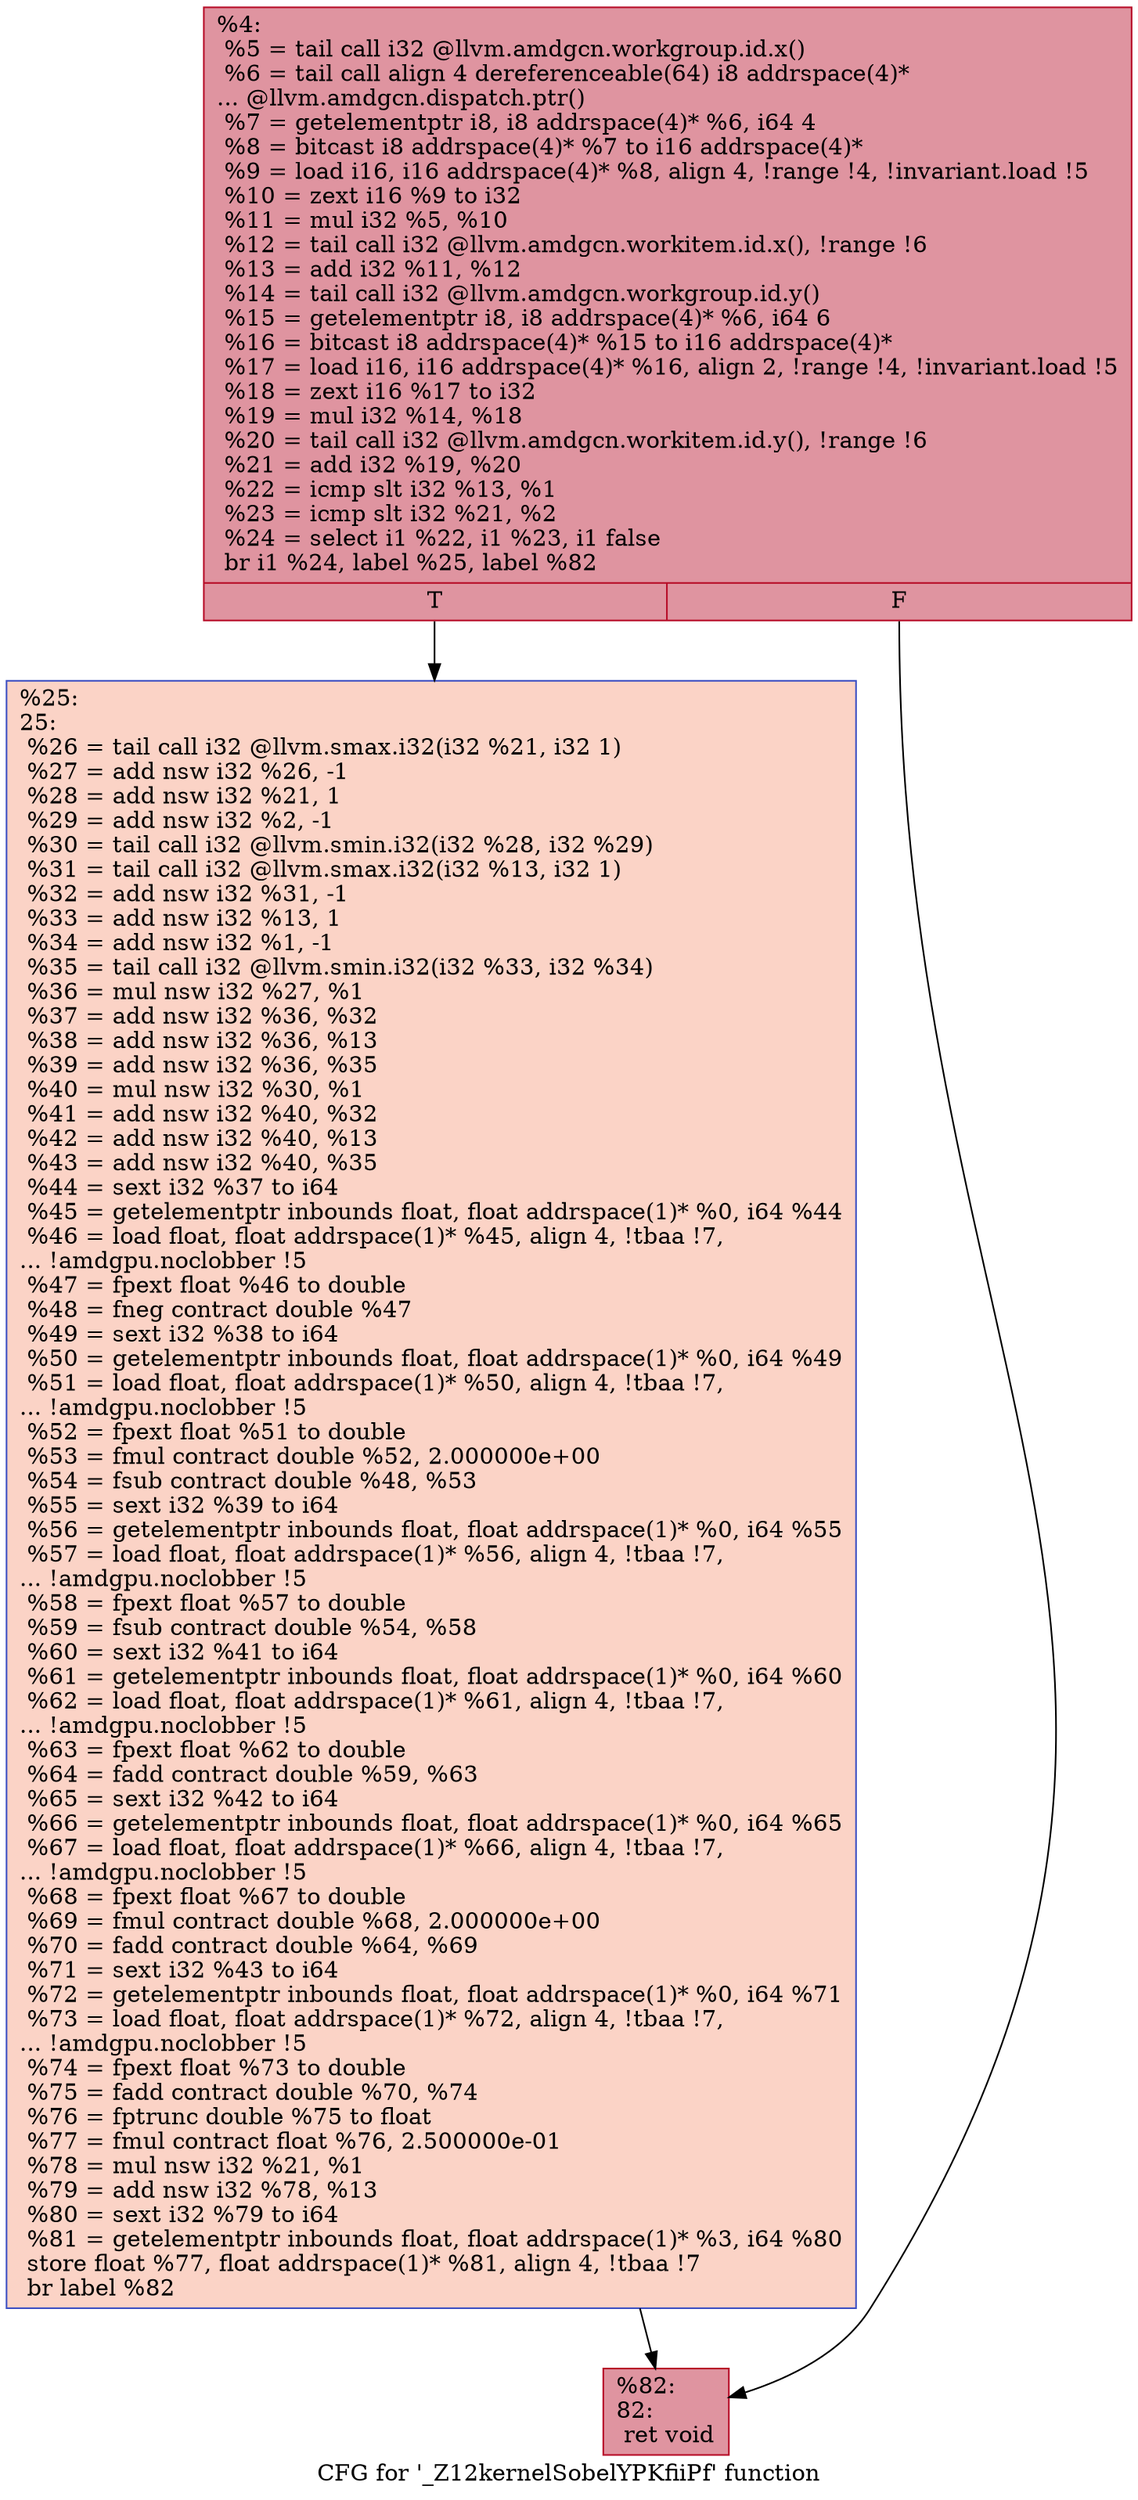 digraph "CFG for '_Z12kernelSobelYPKfiiPf' function" {
	label="CFG for '_Z12kernelSobelYPKfiiPf' function";

	Node0x5905cc0 [shape=record,color="#b70d28ff", style=filled, fillcolor="#b70d2870",label="{%4:\l  %5 = tail call i32 @llvm.amdgcn.workgroup.id.x()\l  %6 = tail call align 4 dereferenceable(64) i8 addrspace(4)*\l... @llvm.amdgcn.dispatch.ptr()\l  %7 = getelementptr i8, i8 addrspace(4)* %6, i64 4\l  %8 = bitcast i8 addrspace(4)* %7 to i16 addrspace(4)*\l  %9 = load i16, i16 addrspace(4)* %8, align 4, !range !4, !invariant.load !5\l  %10 = zext i16 %9 to i32\l  %11 = mul i32 %5, %10\l  %12 = tail call i32 @llvm.amdgcn.workitem.id.x(), !range !6\l  %13 = add i32 %11, %12\l  %14 = tail call i32 @llvm.amdgcn.workgroup.id.y()\l  %15 = getelementptr i8, i8 addrspace(4)* %6, i64 6\l  %16 = bitcast i8 addrspace(4)* %15 to i16 addrspace(4)*\l  %17 = load i16, i16 addrspace(4)* %16, align 2, !range !4, !invariant.load !5\l  %18 = zext i16 %17 to i32\l  %19 = mul i32 %14, %18\l  %20 = tail call i32 @llvm.amdgcn.workitem.id.y(), !range !6\l  %21 = add i32 %19, %20\l  %22 = icmp slt i32 %13, %1\l  %23 = icmp slt i32 %21, %2\l  %24 = select i1 %22, i1 %23, i1 false\l  br i1 %24, label %25, label %82\l|{<s0>T|<s1>F}}"];
	Node0x5905cc0:s0 -> Node0x5909730;
	Node0x5905cc0:s1 -> Node0x59097c0;
	Node0x5909730 [shape=record,color="#3d50c3ff", style=filled, fillcolor="#f59c7d70",label="{%25:\l25:                                               \l  %26 = tail call i32 @llvm.smax.i32(i32 %21, i32 1)\l  %27 = add nsw i32 %26, -1\l  %28 = add nsw i32 %21, 1\l  %29 = add nsw i32 %2, -1\l  %30 = tail call i32 @llvm.smin.i32(i32 %28, i32 %29)\l  %31 = tail call i32 @llvm.smax.i32(i32 %13, i32 1)\l  %32 = add nsw i32 %31, -1\l  %33 = add nsw i32 %13, 1\l  %34 = add nsw i32 %1, -1\l  %35 = tail call i32 @llvm.smin.i32(i32 %33, i32 %34)\l  %36 = mul nsw i32 %27, %1\l  %37 = add nsw i32 %36, %32\l  %38 = add nsw i32 %36, %13\l  %39 = add nsw i32 %36, %35\l  %40 = mul nsw i32 %30, %1\l  %41 = add nsw i32 %40, %32\l  %42 = add nsw i32 %40, %13\l  %43 = add nsw i32 %40, %35\l  %44 = sext i32 %37 to i64\l  %45 = getelementptr inbounds float, float addrspace(1)* %0, i64 %44\l  %46 = load float, float addrspace(1)* %45, align 4, !tbaa !7,\l... !amdgpu.noclobber !5\l  %47 = fpext float %46 to double\l  %48 = fneg contract double %47\l  %49 = sext i32 %38 to i64\l  %50 = getelementptr inbounds float, float addrspace(1)* %0, i64 %49\l  %51 = load float, float addrspace(1)* %50, align 4, !tbaa !7,\l... !amdgpu.noclobber !5\l  %52 = fpext float %51 to double\l  %53 = fmul contract double %52, 2.000000e+00\l  %54 = fsub contract double %48, %53\l  %55 = sext i32 %39 to i64\l  %56 = getelementptr inbounds float, float addrspace(1)* %0, i64 %55\l  %57 = load float, float addrspace(1)* %56, align 4, !tbaa !7,\l... !amdgpu.noclobber !5\l  %58 = fpext float %57 to double\l  %59 = fsub contract double %54, %58\l  %60 = sext i32 %41 to i64\l  %61 = getelementptr inbounds float, float addrspace(1)* %0, i64 %60\l  %62 = load float, float addrspace(1)* %61, align 4, !tbaa !7,\l... !amdgpu.noclobber !5\l  %63 = fpext float %62 to double\l  %64 = fadd contract double %59, %63\l  %65 = sext i32 %42 to i64\l  %66 = getelementptr inbounds float, float addrspace(1)* %0, i64 %65\l  %67 = load float, float addrspace(1)* %66, align 4, !tbaa !7,\l... !amdgpu.noclobber !5\l  %68 = fpext float %67 to double\l  %69 = fmul contract double %68, 2.000000e+00\l  %70 = fadd contract double %64, %69\l  %71 = sext i32 %43 to i64\l  %72 = getelementptr inbounds float, float addrspace(1)* %0, i64 %71\l  %73 = load float, float addrspace(1)* %72, align 4, !tbaa !7,\l... !amdgpu.noclobber !5\l  %74 = fpext float %73 to double\l  %75 = fadd contract double %70, %74\l  %76 = fptrunc double %75 to float\l  %77 = fmul contract float %76, 2.500000e-01\l  %78 = mul nsw i32 %21, %1\l  %79 = add nsw i32 %78, %13\l  %80 = sext i32 %79 to i64\l  %81 = getelementptr inbounds float, float addrspace(1)* %3, i64 %80\l  store float %77, float addrspace(1)* %81, align 4, !tbaa !7\l  br label %82\l}"];
	Node0x5909730 -> Node0x59097c0;
	Node0x59097c0 [shape=record,color="#b70d28ff", style=filled, fillcolor="#b70d2870",label="{%82:\l82:                                               \l  ret void\l}"];
}
